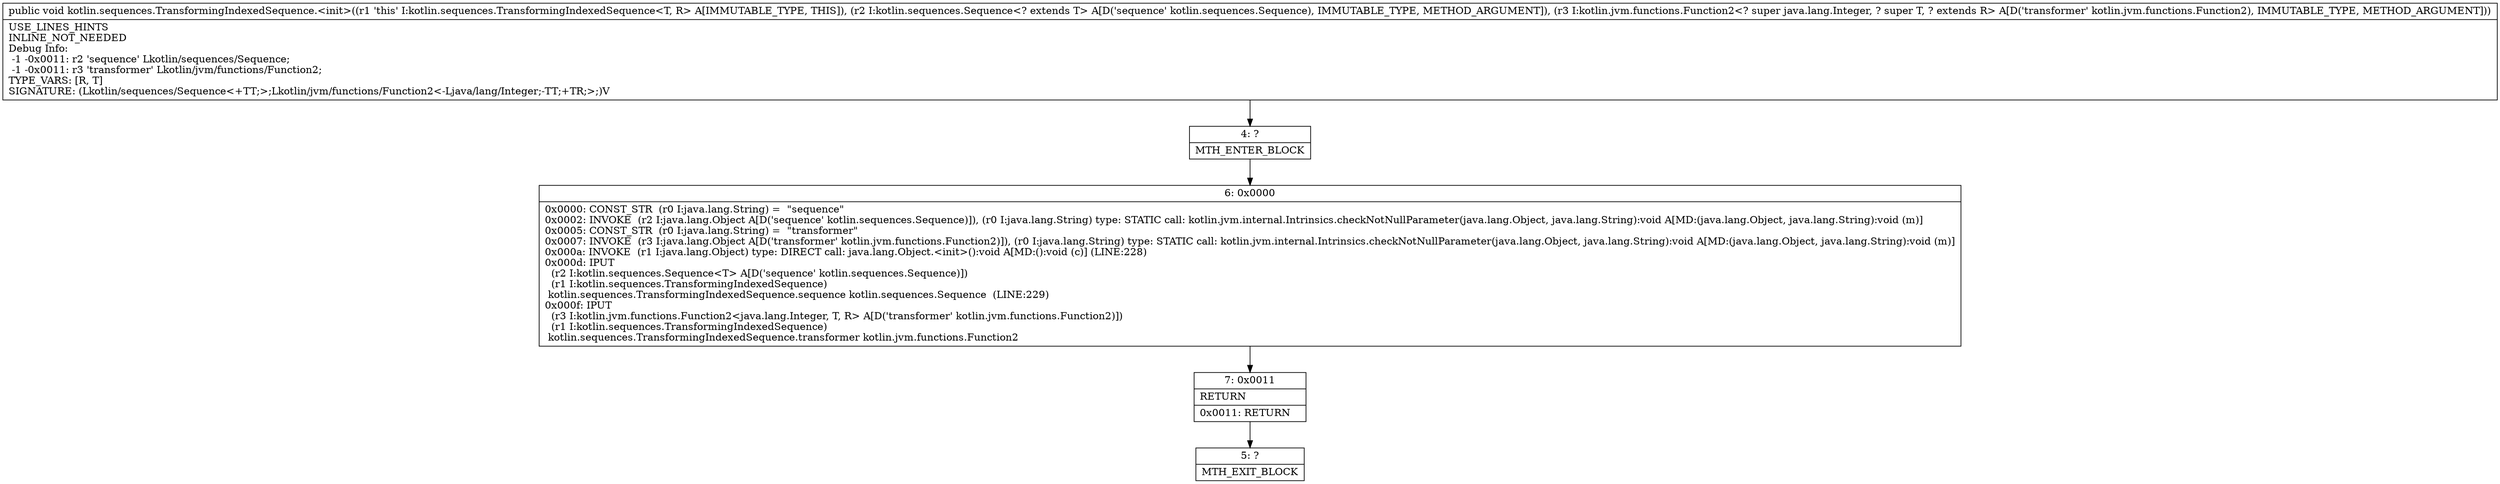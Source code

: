 digraph "CFG forkotlin.sequences.TransformingIndexedSequence.\<init\>(Lkotlin\/sequences\/Sequence;Lkotlin\/jvm\/functions\/Function2;)V" {
Node_4 [shape=record,label="{4\:\ ?|MTH_ENTER_BLOCK\l}"];
Node_6 [shape=record,label="{6\:\ 0x0000|0x0000: CONST_STR  (r0 I:java.lang.String) =  \"sequence\" \l0x0002: INVOKE  (r2 I:java.lang.Object A[D('sequence' kotlin.sequences.Sequence)]), (r0 I:java.lang.String) type: STATIC call: kotlin.jvm.internal.Intrinsics.checkNotNullParameter(java.lang.Object, java.lang.String):void A[MD:(java.lang.Object, java.lang.String):void (m)]\l0x0005: CONST_STR  (r0 I:java.lang.String) =  \"transformer\" \l0x0007: INVOKE  (r3 I:java.lang.Object A[D('transformer' kotlin.jvm.functions.Function2)]), (r0 I:java.lang.String) type: STATIC call: kotlin.jvm.internal.Intrinsics.checkNotNullParameter(java.lang.Object, java.lang.String):void A[MD:(java.lang.Object, java.lang.String):void (m)]\l0x000a: INVOKE  (r1 I:java.lang.Object) type: DIRECT call: java.lang.Object.\<init\>():void A[MD:():void (c)] (LINE:228)\l0x000d: IPUT  \l  (r2 I:kotlin.sequences.Sequence\<T\> A[D('sequence' kotlin.sequences.Sequence)])\l  (r1 I:kotlin.sequences.TransformingIndexedSequence)\l kotlin.sequences.TransformingIndexedSequence.sequence kotlin.sequences.Sequence  (LINE:229)\l0x000f: IPUT  \l  (r3 I:kotlin.jvm.functions.Function2\<java.lang.Integer, T, R\> A[D('transformer' kotlin.jvm.functions.Function2)])\l  (r1 I:kotlin.sequences.TransformingIndexedSequence)\l kotlin.sequences.TransformingIndexedSequence.transformer kotlin.jvm.functions.Function2 \l}"];
Node_7 [shape=record,label="{7\:\ 0x0011|RETURN\l|0x0011: RETURN   \l}"];
Node_5 [shape=record,label="{5\:\ ?|MTH_EXIT_BLOCK\l}"];
MethodNode[shape=record,label="{public void kotlin.sequences.TransformingIndexedSequence.\<init\>((r1 'this' I:kotlin.sequences.TransformingIndexedSequence\<T, R\> A[IMMUTABLE_TYPE, THIS]), (r2 I:kotlin.sequences.Sequence\<? extends T\> A[D('sequence' kotlin.sequences.Sequence), IMMUTABLE_TYPE, METHOD_ARGUMENT]), (r3 I:kotlin.jvm.functions.Function2\<? super java.lang.Integer, ? super T, ? extends R\> A[D('transformer' kotlin.jvm.functions.Function2), IMMUTABLE_TYPE, METHOD_ARGUMENT]))  | USE_LINES_HINTS\lINLINE_NOT_NEEDED\lDebug Info:\l  \-1 \-0x0011: r2 'sequence' Lkotlin\/sequences\/Sequence;\l  \-1 \-0x0011: r3 'transformer' Lkotlin\/jvm\/functions\/Function2;\lTYPE_VARS: [R, T]\lSIGNATURE: (Lkotlin\/sequences\/Sequence\<+TT;\>;Lkotlin\/jvm\/functions\/Function2\<\-Ljava\/lang\/Integer;\-TT;+TR;\>;)V\l}"];
MethodNode -> Node_4;Node_4 -> Node_6;
Node_6 -> Node_7;
Node_7 -> Node_5;
}

